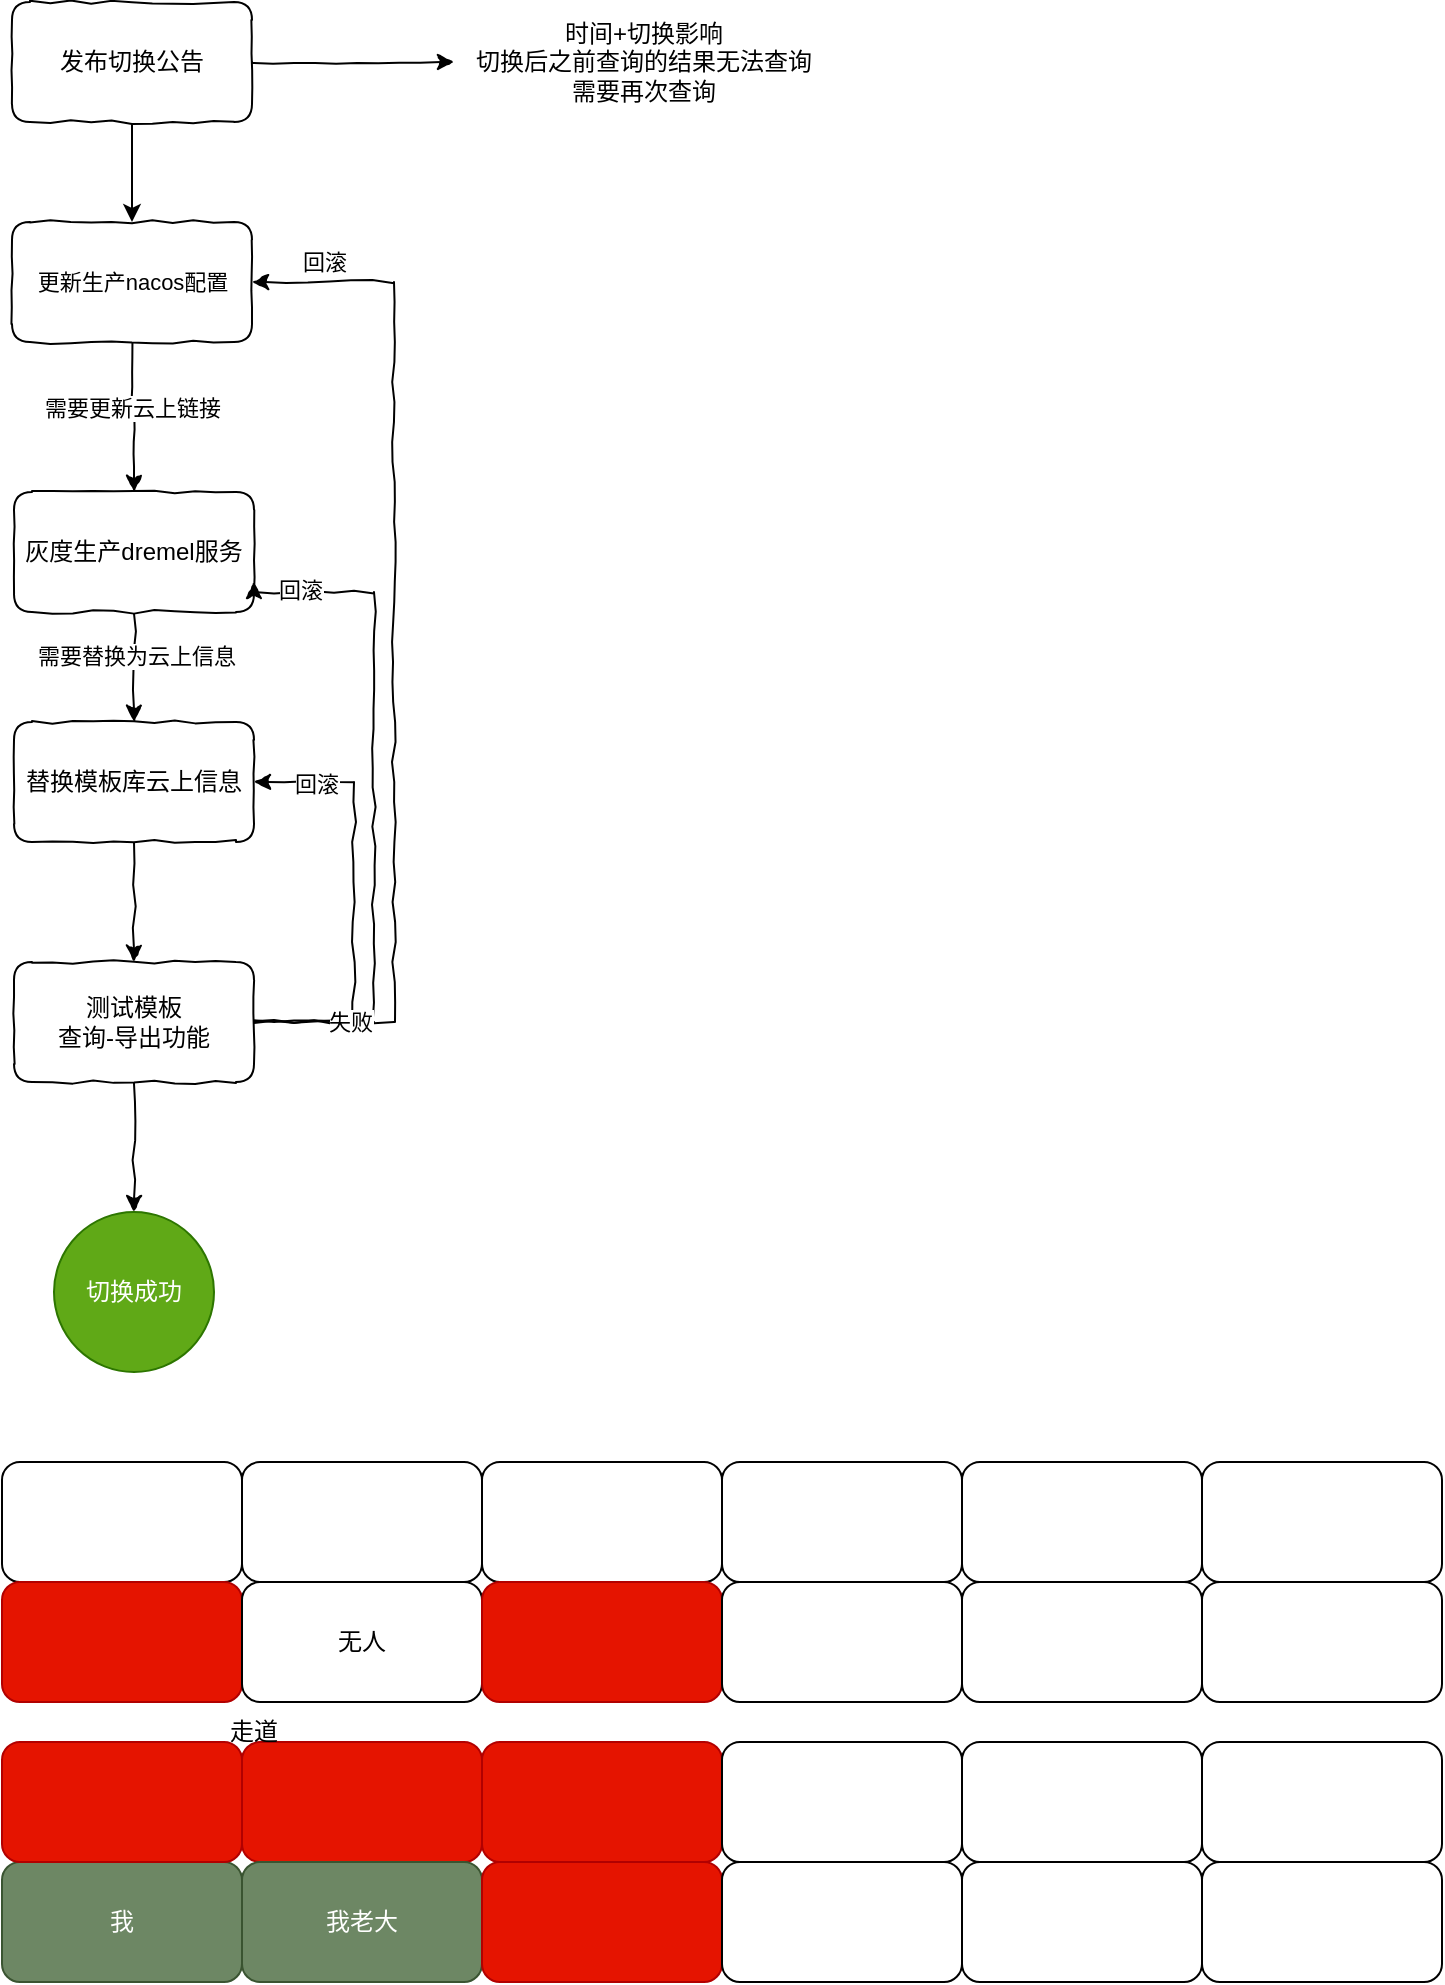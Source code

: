<mxfile version="20.7.4" type="github">
  <diagram id="_-UgdHPy3DLZ9YSsUcb9" name="第 1 页">
    <mxGraphModel dx="1434" dy="699" grid="1" gridSize="10" guides="1" tooltips="1" connect="1" arrows="1" fold="1" page="1" pageScale="1" pageWidth="827" pageHeight="1169" math="0" shadow="0">
      <root>
        <mxCell id="0" />
        <mxCell id="1" parent="0" />
        <mxCell id="GBAzb-mn1tss-nipXTmw-5" style="edgeStyle=orthogonalEdgeStyle;rounded=0;orthogonalLoop=1;jettySize=auto;html=1;snapToPoint=0;fixDash=0;metaEdit=0;comic=1;" parent="1" source="GBAzb-mn1tss-nipXTmw-1" target="GBAzb-mn1tss-nipXTmw-2" edge="1">
          <mxGeometry relative="1" as="geometry" />
        </mxCell>
        <mxCell id="GBAzb-mn1tss-nipXTmw-6" value="需要更新云上链接" style="edgeLabel;html=1;align=center;verticalAlign=middle;resizable=0;points=[];snapToPoint=0;fixDash=0;metaEdit=0;comic=1;" parent="GBAzb-mn1tss-nipXTmw-5" vertex="1" connectable="0">
          <mxGeometry x="-0.133" relative="1" as="geometry">
            <mxPoint as="offset" />
          </mxGeometry>
        </mxCell>
        <mxCell id="GBAzb-mn1tss-nipXTmw-1" value="" style="rounded=1;whiteSpace=wrap;html=1;fontFamily=Verdana;labelBackgroundColor=none;snapToPoint=0;fixDash=0;metaEdit=0;comic=1;" parent="1" vertex="1">
          <mxGeometry x="239" y="200" width="120" height="60" as="geometry" />
        </mxCell>
        <mxCell id="GBAzb-mn1tss-nipXTmw-8" style="edgeStyle=orthogonalEdgeStyle;rounded=0;orthogonalLoop=1;jettySize=auto;html=1;entryX=0.5;entryY=0;entryDx=0;entryDy=0;fontFamily=Verdana;snapToPoint=0;fixDash=0;metaEdit=0;comic=1;" parent="1" source="GBAzb-mn1tss-nipXTmw-2" target="GBAzb-mn1tss-nipXTmw-7" edge="1">
          <mxGeometry relative="1" as="geometry" />
        </mxCell>
        <mxCell id="GBAzb-mn1tss-nipXTmw-10" value="需要替换为云上信息" style="edgeLabel;html=1;align=center;verticalAlign=middle;resizable=0;points=[];fontFamily=Verdana;snapToPoint=0;fixDash=0;metaEdit=0;comic=1;" parent="GBAzb-mn1tss-nipXTmw-8" vertex="1" connectable="0">
          <mxGeometry x="-0.2" y="1" relative="1" as="geometry">
            <mxPoint as="offset" />
          </mxGeometry>
        </mxCell>
        <mxCell id="GBAzb-mn1tss-nipXTmw-2" value="灰度生产dremel服务" style="rounded=1;whiteSpace=wrap;html=1;snapToPoint=0;fixDash=0;metaEdit=0;comic=1;" parent="1" vertex="1">
          <mxGeometry x="240" y="335" width="120" height="60" as="geometry" />
        </mxCell>
        <mxCell id="GBAzb-mn1tss-nipXTmw-12" style="edgeStyle=orthogonalEdgeStyle;rounded=0;orthogonalLoop=1;jettySize=auto;html=1;exitX=0.5;exitY=1;exitDx=0;exitDy=0;entryX=0.5;entryY=0;entryDx=0;entryDy=0;fontFamily=Verdana;snapToPoint=0;fixDash=0;metaEdit=0;comic=1;" parent="1" source="GBAzb-mn1tss-nipXTmw-7" target="GBAzb-mn1tss-nipXTmw-11" edge="1">
          <mxGeometry relative="1" as="geometry" />
        </mxCell>
        <mxCell id="GBAzb-mn1tss-nipXTmw-7" value="替换模板库云上信息" style="rounded=1;whiteSpace=wrap;html=1;snapToPoint=0;fixDash=0;metaEdit=0;comic=1;" parent="1" vertex="1">
          <mxGeometry x="240" y="450" width="120" height="60" as="geometry" />
        </mxCell>
        <mxCell id="GBAzb-mn1tss-nipXTmw-13" style="edgeStyle=orthogonalEdgeStyle;rounded=0;orthogonalLoop=1;jettySize=auto;html=1;entryX=1;entryY=0.5;entryDx=0;entryDy=0;fontFamily=Verdana;snapToPoint=0;fixDash=0;metaEdit=0;comic=1;" parent="1" source="GBAzb-mn1tss-nipXTmw-11" target="GBAzb-mn1tss-nipXTmw-7" edge="1">
          <mxGeometry relative="1" as="geometry">
            <Array as="points">
              <mxPoint x="410" y="600" />
              <mxPoint x="410" y="480" />
            </Array>
          </mxGeometry>
        </mxCell>
        <mxCell id="GBAzb-mn1tss-nipXTmw-15" value="回滚" style="edgeLabel;html=1;align=center;verticalAlign=middle;resizable=0;points=[];fontFamily=Verdana;snapToPoint=0;fixDash=0;metaEdit=0;comic=1;" parent="GBAzb-mn1tss-nipXTmw-13" vertex="1" connectable="0">
          <mxGeometry x="0.718" y="1" relative="1" as="geometry">
            <mxPoint as="offset" />
          </mxGeometry>
        </mxCell>
        <mxCell id="GBAzb-mn1tss-nipXTmw-14" style="edgeStyle=orthogonalEdgeStyle;rounded=0;orthogonalLoop=1;jettySize=auto;html=1;fontFamily=Verdana;entryX=1;entryY=0.75;entryDx=0;entryDy=0;exitX=1;exitY=0.5;exitDx=0;exitDy=0;snapToPoint=0;fixDash=0;metaEdit=0;comic=1;" parent="1" source="GBAzb-mn1tss-nipXTmw-11" target="GBAzb-mn1tss-nipXTmw-2" edge="1">
          <mxGeometry relative="1" as="geometry">
            <mxPoint x="410" y="390" as="targetPoint" />
            <Array as="points">
              <mxPoint x="420" y="600" />
              <mxPoint x="420" y="385" />
            </Array>
          </mxGeometry>
        </mxCell>
        <mxCell id="GBAzb-mn1tss-nipXTmw-16" value="回滚" style="edgeLabel;html=1;align=center;verticalAlign=middle;resizable=0;points=[];fontFamily=Verdana;snapToPoint=0;fixDash=0;metaEdit=0;comic=1;" parent="GBAzb-mn1tss-nipXTmw-14" vertex="1" connectable="0">
          <mxGeometry x="0.835" y="-1" relative="1" as="geometry">
            <mxPoint as="offset" />
          </mxGeometry>
        </mxCell>
        <mxCell id="GBAzb-mn1tss-nipXTmw-17" style="edgeStyle=orthogonalEdgeStyle;rounded=0;orthogonalLoop=1;jettySize=auto;html=1;entryX=1;entryY=0.5;entryDx=0;entryDy=0;fontFamily=Verdana;snapToPoint=0;fixDash=0;metaEdit=0;comic=1;" parent="1" target="GBAzb-mn1tss-nipXTmw-1" edge="1">
          <mxGeometry relative="1" as="geometry">
            <mxPoint x="360" y="600" as="sourcePoint" />
            <Array as="points">
              <mxPoint x="430" y="600" />
              <mxPoint x="430" y="230" />
            </Array>
          </mxGeometry>
        </mxCell>
        <mxCell id="GBAzb-mn1tss-nipXTmw-18" value="回滚" style="edgeLabel;html=1;align=center;verticalAlign=middle;resizable=0;points=[];fontFamily=Verdana;snapToPoint=0;fixDash=0;metaEdit=0;comic=1;" parent="GBAzb-mn1tss-nipXTmw-17" vertex="1" connectable="0">
          <mxGeometry x="0.862" y="3" relative="1" as="geometry">
            <mxPoint y="-13" as="offset" />
          </mxGeometry>
        </mxCell>
        <mxCell id="GBAzb-mn1tss-nipXTmw-19" value="失败" style="edgeLabel;html=1;align=center;verticalAlign=middle;resizable=0;points=[];fontFamily=Verdana;snapToPoint=0;fixDash=0;metaEdit=0;comic=1;" parent="GBAzb-mn1tss-nipXTmw-17" vertex="1" connectable="0">
          <mxGeometry x="-0.812" relative="1" as="geometry">
            <mxPoint as="offset" />
          </mxGeometry>
        </mxCell>
        <mxCell id="GBAzb-mn1tss-nipXTmw-21" style="edgeStyle=orthogonalEdgeStyle;rounded=0;orthogonalLoop=1;jettySize=auto;html=1;entryX=0.5;entryY=0;entryDx=0;entryDy=0;fontFamily=Verdana;snapToPoint=0;fixDash=0;metaEdit=0;comic=1;" parent="1" source="GBAzb-mn1tss-nipXTmw-11" target="GBAzb-mn1tss-nipXTmw-20" edge="1">
          <mxGeometry relative="1" as="geometry" />
        </mxCell>
        <mxCell id="GBAzb-mn1tss-nipXTmw-11" value="测试模板&lt;br&gt;查询-导出功能" style="rounded=1;whiteSpace=wrap;html=1;snapToPoint=0;fixDash=0;metaEdit=0;comic=1;" parent="1" vertex="1">
          <mxGeometry x="240" y="570" width="120" height="60" as="geometry" />
        </mxCell>
        <mxCell id="GBAzb-mn1tss-nipXTmw-20" value="切换成功" style="ellipse;whiteSpace=wrap;html=1;aspect=fixed;labelBackgroundColor=none;fontFamily=Verdana;fillColor=#60a917;fontColor=#ffffff;strokeColor=#2D7600;snapToPoint=0;fixDash=0;metaEdit=0;comic=1;" parent="1" vertex="1">
          <mxGeometry x="260" y="695" width="80" height="80" as="geometry" />
        </mxCell>
        <mxCell id="Vw8giEME_EH66Epu51ow-1" value="更新生产nacos配置" style="edgeLabel;html=1;align=center;verticalAlign=middle;resizable=0;points=[];snapToPoint=0;fixDash=0;metaEdit=0;comic=1;" parent="1" vertex="1" connectable="0">
          <mxGeometry x="299" y="230" as="geometry" />
        </mxCell>
        <mxCell id="Vw8giEME_EH66Epu51ow-4" style="edgeStyle=orthogonalEdgeStyle;rounded=0;orthogonalLoop=1;jettySize=auto;html=1;entryX=0.5;entryY=0;entryDx=0;entryDy=0;" parent="1" source="Vw8giEME_EH66Epu51ow-2" target="GBAzb-mn1tss-nipXTmw-1" edge="1">
          <mxGeometry relative="1" as="geometry" />
        </mxCell>
        <mxCell id="Vw8giEME_EH66Epu51ow-8" style="edgeStyle=orthogonalEdgeStyle;rounded=1;orthogonalLoop=1;jettySize=auto;html=1;entryX=0;entryY=0.5;entryDx=0;entryDy=0;comic=1;" parent="1" source="Vw8giEME_EH66Epu51ow-2" target="Vw8giEME_EH66Epu51ow-6" edge="1">
          <mxGeometry relative="1" as="geometry" />
        </mxCell>
        <mxCell id="Vw8giEME_EH66Epu51ow-2" value="发布切换公告" style="rounded=1;whiteSpace=wrap;html=1;fontFamily=Verdana;labelBackgroundColor=none;snapToPoint=0;fixDash=0;metaEdit=0;comic=1;" parent="1" vertex="1">
          <mxGeometry x="239" y="90" width="120" height="60" as="geometry" />
        </mxCell>
        <mxCell id="Vw8giEME_EH66Epu51ow-6" value="时间+切换影响&lt;br&gt;切换后之前查询的结果无法查询&lt;br&gt;需要再次查询" style="text;strokeColor=none;align=center;fillColor=none;html=1;verticalAlign=middle;whiteSpace=wrap;rounded=0;" parent="1" vertex="1">
          <mxGeometry x="460" y="95" width="190" height="50" as="geometry" />
        </mxCell>
        <mxCell id="GWztILJF5QwJUs7Bg6JR-2" value="我" style="rounded=1;whiteSpace=wrap;html=1;fillColor=#6d8764;fontColor=#ffffff;strokeColor=#3A5431;" parent="1" vertex="1">
          <mxGeometry x="234" y="1020" width="120" height="60" as="geometry" />
        </mxCell>
        <mxCell id="GWztILJF5QwJUs7Bg6JR-4" value="" style="rounded=1;whiteSpace=wrap;html=1;fillColor=#e51400;fontColor=#ffffff;strokeColor=#B20000;" parent="1" vertex="1">
          <mxGeometry x="354" y="960" width="120" height="60" as="geometry" />
        </mxCell>
        <mxCell id="GWztILJF5QwJUs7Bg6JR-5" value="我老大" style="rounded=1;whiteSpace=wrap;html=1;fillColor=#6d8764;fontColor=#ffffff;strokeColor=#3A5431;" parent="1" vertex="1">
          <mxGeometry x="354" y="1020" width="120" height="60" as="geometry" />
        </mxCell>
        <mxCell id="GWztILJF5QwJUs7Bg6JR-6" value="" style="rounded=1;whiteSpace=wrap;html=1;fillColor=#e51400;fontColor=#ffffff;strokeColor=#B20000;" parent="1" vertex="1">
          <mxGeometry x="474" y="960" width="120" height="60" as="geometry" />
        </mxCell>
        <mxCell id="GWztILJF5QwJUs7Bg6JR-7" value="" style="rounded=1;whiteSpace=wrap;html=1;fillColor=#e51400;fontColor=#ffffff;strokeColor=#B20000;" parent="1" vertex="1">
          <mxGeometry x="474" y="1020" width="120" height="60" as="geometry" />
        </mxCell>
        <mxCell id="GWztILJF5QwJUs7Bg6JR-8" value="" style="rounded=1;whiteSpace=wrap;html=1;" parent="1" vertex="1">
          <mxGeometry x="234" y="820" width="120" height="60" as="geometry" />
        </mxCell>
        <mxCell id="GWztILJF5QwJUs7Bg6JR-9" value="" style="rounded=1;whiteSpace=wrap;html=1;fillColor=#e51400;fontColor=#ffffff;strokeColor=#B20000;" parent="1" vertex="1">
          <mxGeometry x="234" y="880" width="120" height="60" as="geometry" />
        </mxCell>
        <mxCell id="GWztILJF5QwJUs7Bg6JR-10" value="" style="rounded=1;whiteSpace=wrap;html=1;" parent="1" vertex="1">
          <mxGeometry x="354" y="820" width="120" height="60" as="geometry" />
        </mxCell>
        <mxCell id="GWztILJF5QwJUs7Bg6JR-11" value="无人" style="rounded=1;whiteSpace=wrap;html=1;" parent="1" vertex="1">
          <mxGeometry x="354" y="880" width="120" height="60" as="geometry" />
        </mxCell>
        <mxCell id="GWztILJF5QwJUs7Bg6JR-12" value="" style="rounded=1;whiteSpace=wrap;html=1;" parent="1" vertex="1">
          <mxGeometry x="474" y="820" width="120" height="60" as="geometry" />
        </mxCell>
        <mxCell id="GWztILJF5QwJUs7Bg6JR-13" value="" style="rounded=1;whiteSpace=wrap;html=1;fillColor=#e51400;fontColor=#ffffff;strokeColor=#B20000;" parent="1" vertex="1">
          <mxGeometry x="474" y="880" width="120" height="60" as="geometry" />
        </mxCell>
        <mxCell id="GWztILJF5QwJUs7Bg6JR-14" value="" style="rounded=1;whiteSpace=wrap;html=1;" parent="1" vertex="1">
          <mxGeometry x="594" y="960" width="120" height="60" as="geometry" />
        </mxCell>
        <mxCell id="GWztILJF5QwJUs7Bg6JR-15" value="" style="rounded=1;whiteSpace=wrap;html=1;" parent="1" vertex="1">
          <mxGeometry x="594" y="1020" width="120" height="60" as="geometry" />
        </mxCell>
        <mxCell id="GWztILJF5QwJUs7Bg6JR-16" value="" style="rounded=1;whiteSpace=wrap;html=1;" parent="1" vertex="1">
          <mxGeometry x="714" y="960" width="120" height="60" as="geometry" />
        </mxCell>
        <mxCell id="GWztILJF5QwJUs7Bg6JR-17" value="" style="rounded=1;whiteSpace=wrap;html=1;" parent="1" vertex="1">
          <mxGeometry x="714" y="1020" width="120" height="60" as="geometry" />
        </mxCell>
        <mxCell id="GWztILJF5QwJUs7Bg6JR-18" value="" style="rounded=1;whiteSpace=wrap;html=1;" parent="1" vertex="1">
          <mxGeometry x="834" y="960" width="120" height="60" as="geometry" />
        </mxCell>
        <mxCell id="GWztILJF5QwJUs7Bg6JR-19" value="" style="rounded=1;whiteSpace=wrap;html=1;" parent="1" vertex="1">
          <mxGeometry x="834" y="1020" width="120" height="60" as="geometry" />
        </mxCell>
        <mxCell id="GWztILJF5QwJUs7Bg6JR-20" value="" style="rounded=1;whiteSpace=wrap;html=1;" parent="1" vertex="1">
          <mxGeometry x="594" y="820" width="120" height="60" as="geometry" />
        </mxCell>
        <mxCell id="GWztILJF5QwJUs7Bg6JR-21" value="" style="rounded=1;whiteSpace=wrap;html=1;" parent="1" vertex="1">
          <mxGeometry x="594" y="880" width="120" height="60" as="geometry" />
        </mxCell>
        <mxCell id="GWztILJF5QwJUs7Bg6JR-22" value="" style="rounded=1;whiteSpace=wrap;html=1;" parent="1" vertex="1">
          <mxGeometry x="714" y="820" width="120" height="60" as="geometry" />
        </mxCell>
        <mxCell id="GWztILJF5QwJUs7Bg6JR-23" value="" style="rounded=1;whiteSpace=wrap;html=1;" parent="1" vertex="1">
          <mxGeometry x="714" y="880" width="120" height="60" as="geometry" />
        </mxCell>
        <mxCell id="GWztILJF5QwJUs7Bg6JR-24" value="" style="rounded=1;whiteSpace=wrap;html=1;" parent="1" vertex="1">
          <mxGeometry x="834" y="820" width="120" height="60" as="geometry" />
        </mxCell>
        <mxCell id="GWztILJF5QwJUs7Bg6JR-25" value="" style="rounded=1;whiteSpace=wrap;html=1;" parent="1" vertex="1">
          <mxGeometry x="834" y="880" width="120" height="60" as="geometry" />
        </mxCell>
        <mxCell id="GWztILJF5QwJUs7Bg6JR-27" value="走道" style="text;strokeColor=none;align=center;fillColor=none;html=1;verticalAlign=middle;whiteSpace=wrap;rounded=0;" parent="1" vertex="1">
          <mxGeometry x="330" y="940" width="60" height="30" as="geometry" />
        </mxCell>
        <mxCell id="yB86QWieqHnUZT1-Lt4l-1" value="" style="rounded=1;whiteSpace=wrap;html=1;fillColor=#e51400;fontColor=#ffffff;strokeColor=#B20000;" vertex="1" parent="1">
          <mxGeometry x="234" y="960" width="120" height="60" as="geometry" />
        </mxCell>
      </root>
    </mxGraphModel>
  </diagram>
</mxfile>
